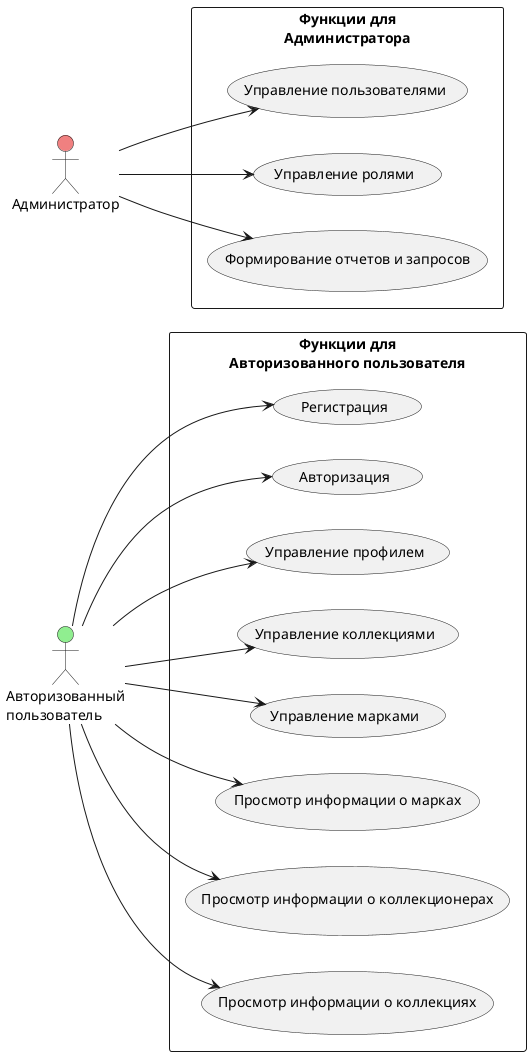 @startuml
left to right direction

actor "Авторизованный\nпользователь" as User #LightGreen
actor "Администратор" as Admin #LightCoral

rectangle "Функции для\nАвторизованного пользователя" {
  usecase "Регистрация" as UC_Register
  usecase "Авторизация" as UC_Auth
  usecase "Управление профилем" as UC_ManageProfile
  usecase "Управление коллекциями" as UC_ManageCollections
  usecase "Управление марками" as UC_ManageStamps
  usecase "Просмотр информации о марках" as UC_ViewStamps
  usecase "Просмотр информации о коллекционерах" as UC_ViewCollectors
  usecase "Просмотр информации о коллекциях" as UC_ViewCollections
}

rectangle "Функции для\nАдминистратора" {
  usecase "Управление пользователями" as UC_ManageUsers
  usecase "Управление ролями" as UC_ManageRoles
  usecase "Формирование отчетов и запросов" as UC_Reports
}

User --> UC_Register
User --> UC_ManageProfile
User --> UC_ManageStamps
User --> UC_ViewStamps
User --> UC_ViewCollectors
User --> UC_ViewCollections
User --> UC_ManageCollections
User --> UC_Auth

Admin --> UC_ManageUsers
Admin --> UC_ManageRoles
Admin --> UC_Reports

@enduml